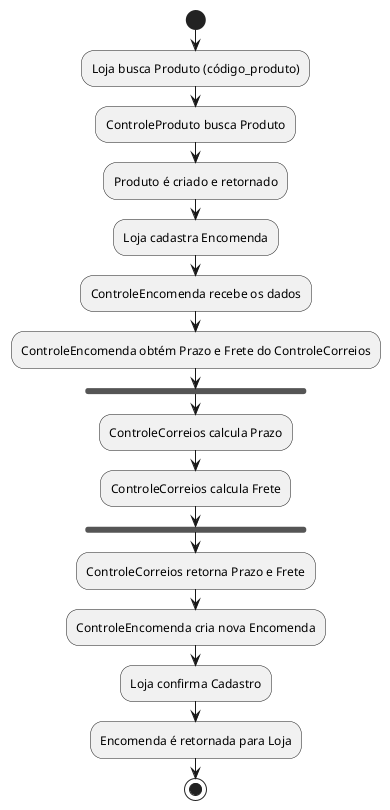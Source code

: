 @startuml "Diagrama de Atividades - Fluxo de Encomenda (Sem Telas)"

start

:Loja busca Produto (código_produto);
:ControleProduto busca Produto;
:Produto é criado e retornado;

:Loja cadastra Encomenda;
:ControleEncomenda recebe os dados;

:ControleEncomenda obtém Prazo e Frete do ControleCorreios;
fork
    :ControleCorreios calcula Prazo;
    :ControleCorreios calcula Frete;
end fork

:ControleCorreios retorna Prazo e Frete;
:ControleEncomenda cria nova Encomenda;

:Loja confirma Cadastro;
:Encomenda é retornada para Loja;

stop
@enduml
